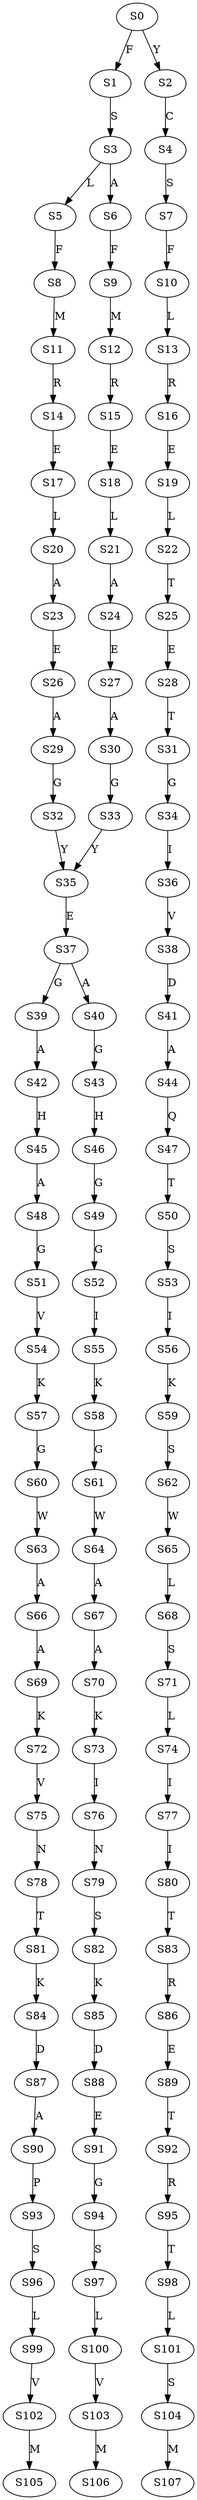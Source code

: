 strict digraph  {
	S0 -> S1 [ label = F ];
	S0 -> S2 [ label = Y ];
	S1 -> S3 [ label = S ];
	S2 -> S4 [ label = C ];
	S3 -> S5 [ label = L ];
	S3 -> S6 [ label = A ];
	S4 -> S7 [ label = S ];
	S5 -> S8 [ label = F ];
	S6 -> S9 [ label = F ];
	S7 -> S10 [ label = F ];
	S8 -> S11 [ label = M ];
	S9 -> S12 [ label = M ];
	S10 -> S13 [ label = L ];
	S11 -> S14 [ label = R ];
	S12 -> S15 [ label = R ];
	S13 -> S16 [ label = R ];
	S14 -> S17 [ label = E ];
	S15 -> S18 [ label = E ];
	S16 -> S19 [ label = E ];
	S17 -> S20 [ label = L ];
	S18 -> S21 [ label = L ];
	S19 -> S22 [ label = L ];
	S20 -> S23 [ label = A ];
	S21 -> S24 [ label = A ];
	S22 -> S25 [ label = T ];
	S23 -> S26 [ label = E ];
	S24 -> S27 [ label = E ];
	S25 -> S28 [ label = E ];
	S26 -> S29 [ label = A ];
	S27 -> S30 [ label = A ];
	S28 -> S31 [ label = T ];
	S29 -> S32 [ label = G ];
	S30 -> S33 [ label = G ];
	S31 -> S34 [ label = G ];
	S32 -> S35 [ label = Y ];
	S33 -> S35 [ label = Y ];
	S34 -> S36 [ label = I ];
	S35 -> S37 [ label = E ];
	S36 -> S38 [ label = V ];
	S37 -> S39 [ label = G ];
	S37 -> S40 [ label = A ];
	S38 -> S41 [ label = D ];
	S39 -> S42 [ label = A ];
	S40 -> S43 [ label = G ];
	S41 -> S44 [ label = A ];
	S42 -> S45 [ label = H ];
	S43 -> S46 [ label = H ];
	S44 -> S47 [ label = Q ];
	S45 -> S48 [ label = A ];
	S46 -> S49 [ label = G ];
	S47 -> S50 [ label = T ];
	S48 -> S51 [ label = G ];
	S49 -> S52 [ label = G ];
	S50 -> S53 [ label = S ];
	S51 -> S54 [ label = V ];
	S52 -> S55 [ label = I ];
	S53 -> S56 [ label = I ];
	S54 -> S57 [ label = K ];
	S55 -> S58 [ label = K ];
	S56 -> S59 [ label = K ];
	S57 -> S60 [ label = G ];
	S58 -> S61 [ label = G ];
	S59 -> S62 [ label = S ];
	S60 -> S63 [ label = W ];
	S61 -> S64 [ label = W ];
	S62 -> S65 [ label = W ];
	S63 -> S66 [ label = A ];
	S64 -> S67 [ label = A ];
	S65 -> S68 [ label = L ];
	S66 -> S69 [ label = A ];
	S67 -> S70 [ label = A ];
	S68 -> S71 [ label = S ];
	S69 -> S72 [ label = K ];
	S70 -> S73 [ label = K ];
	S71 -> S74 [ label = L ];
	S72 -> S75 [ label = V ];
	S73 -> S76 [ label = I ];
	S74 -> S77 [ label = I ];
	S75 -> S78 [ label = N ];
	S76 -> S79 [ label = N ];
	S77 -> S80 [ label = I ];
	S78 -> S81 [ label = T ];
	S79 -> S82 [ label = S ];
	S80 -> S83 [ label = T ];
	S81 -> S84 [ label = K ];
	S82 -> S85 [ label = K ];
	S83 -> S86 [ label = R ];
	S84 -> S87 [ label = D ];
	S85 -> S88 [ label = D ];
	S86 -> S89 [ label = E ];
	S87 -> S90 [ label = A ];
	S88 -> S91 [ label = E ];
	S89 -> S92 [ label = T ];
	S90 -> S93 [ label = P ];
	S91 -> S94 [ label = G ];
	S92 -> S95 [ label = R ];
	S93 -> S96 [ label = S ];
	S94 -> S97 [ label = S ];
	S95 -> S98 [ label = T ];
	S96 -> S99 [ label = L ];
	S97 -> S100 [ label = L ];
	S98 -> S101 [ label = L ];
	S99 -> S102 [ label = V ];
	S100 -> S103 [ label = V ];
	S101 -> S104 [ label = S ];
	S102 -> S105 [ label = M ];
	S103 -> S106 [ label = M ];
	S104 -> S107 [ label = M ];
}
